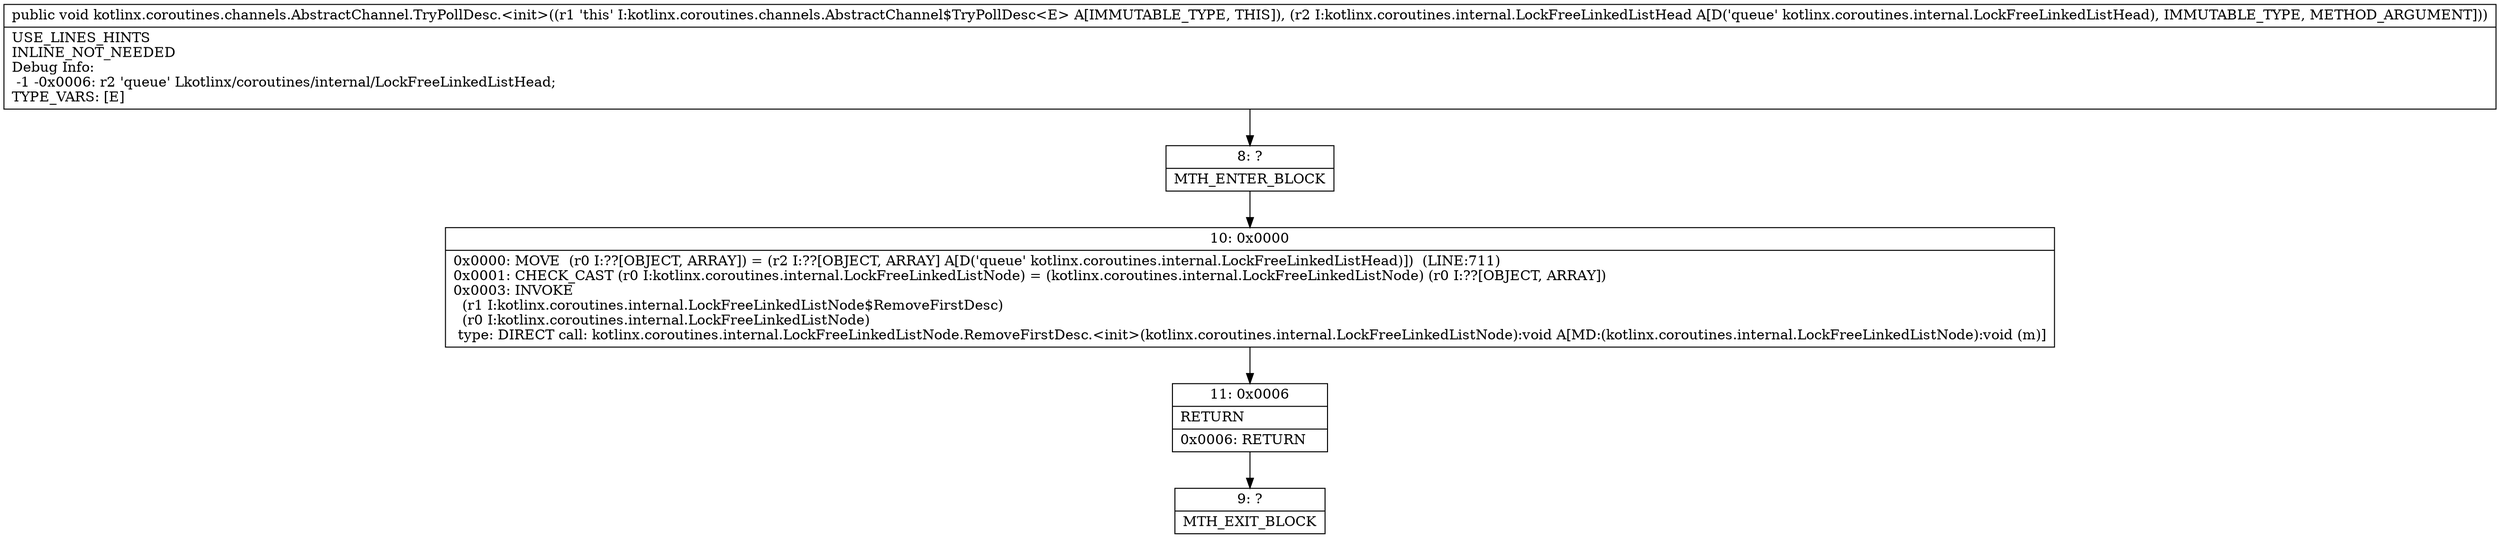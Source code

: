 digraph "CFG forkotlinx.coroutines.channels.AbstractChannel.TryPollDesc.\<init\>(Lkotlinx\/coroutines\/internal\/LockFreeLinkedListHead;)V" {
Node_8 [shape=record,label="{8\:\ ?|MTH_ENTER_BLOCK\l}"];
Node_10 [shape=record,label="{10\:\ 0x0000|0x0000: MOVE  (r0 I:??[OBJECT, ARRAY]) = (r2 I:??[OBJECT, ARRAY] A[D('queue' kotlinx.coroutines.internal.LockFreeLinkedListHead)])  (LINE:711)\l0x0001: CHECK_CAST (r0 I:kotlinx.coroutines.internal.LockFreeLinkedListNode) = (kotlinx.coroutines.internal.LockFreeLinkedListNode) (r0 I:??[OBJECT, ARRAY]) \l0x0003: INVOKE  \l  (r1 I:kotlinx.coroutines.internal.LockFreeLinkedListNode$RemoveFirstDesc)\l  (r0 I:kotlinx.coroutines.internal.LockFreeLinkedListNode)\l type: DIRECT call: kotlinx.coroutines.internal.LockFreeLinkedListNode.RemoveFirstDesc.\<init\>(kotlinx.coroutines.internal.LockFreeLinkedListNode):void A[MD:(kotlinx.coroutines.internal.LockFreeLinkedListNode):void (m)]\l}"];
Node_11 [shape=record,label="{11\:\ 0x0006|RETURN\l|0x0006: RETURN   \l}"];
Node_9 [shape=record,label="{9\:\ ?|MTH_EXIT_BLOCK\l}"];
MethodNode[shape=record,label="{public void kotlinx.coroutines.channels.AbstractChannel.TryPollDesc.\<init\>((r1 'this' I:kotlinx.coroutines.channels.AbstractChannel$TryPollDesc\<E\> A[IMMUTABLE_TYPE, THIS]), (r2 I:kotlinx.coroutines.internal.LockFreeLinkedListHead A[D('queue' kotlinx.coroutines.internal.LockFreeLinkedListHead), IMMUTABLE_TYPE, METHOD_ARGUMENT]))  | USE_LINES_HINTS\lINLINE_NOT_NEEDED\lDebug Info:\l  \-1 \-0x0006: r2 'queue' Lkotlinx\/coroutines\/internal\/LockFreeLinkedListHead;\lTYPE_VARS: [E]\l}"];
MethodNode -> Node_8;Node_8 -> Node_10;
Node_10 -> Node_11;
Node_11 -> Node_9;
}

